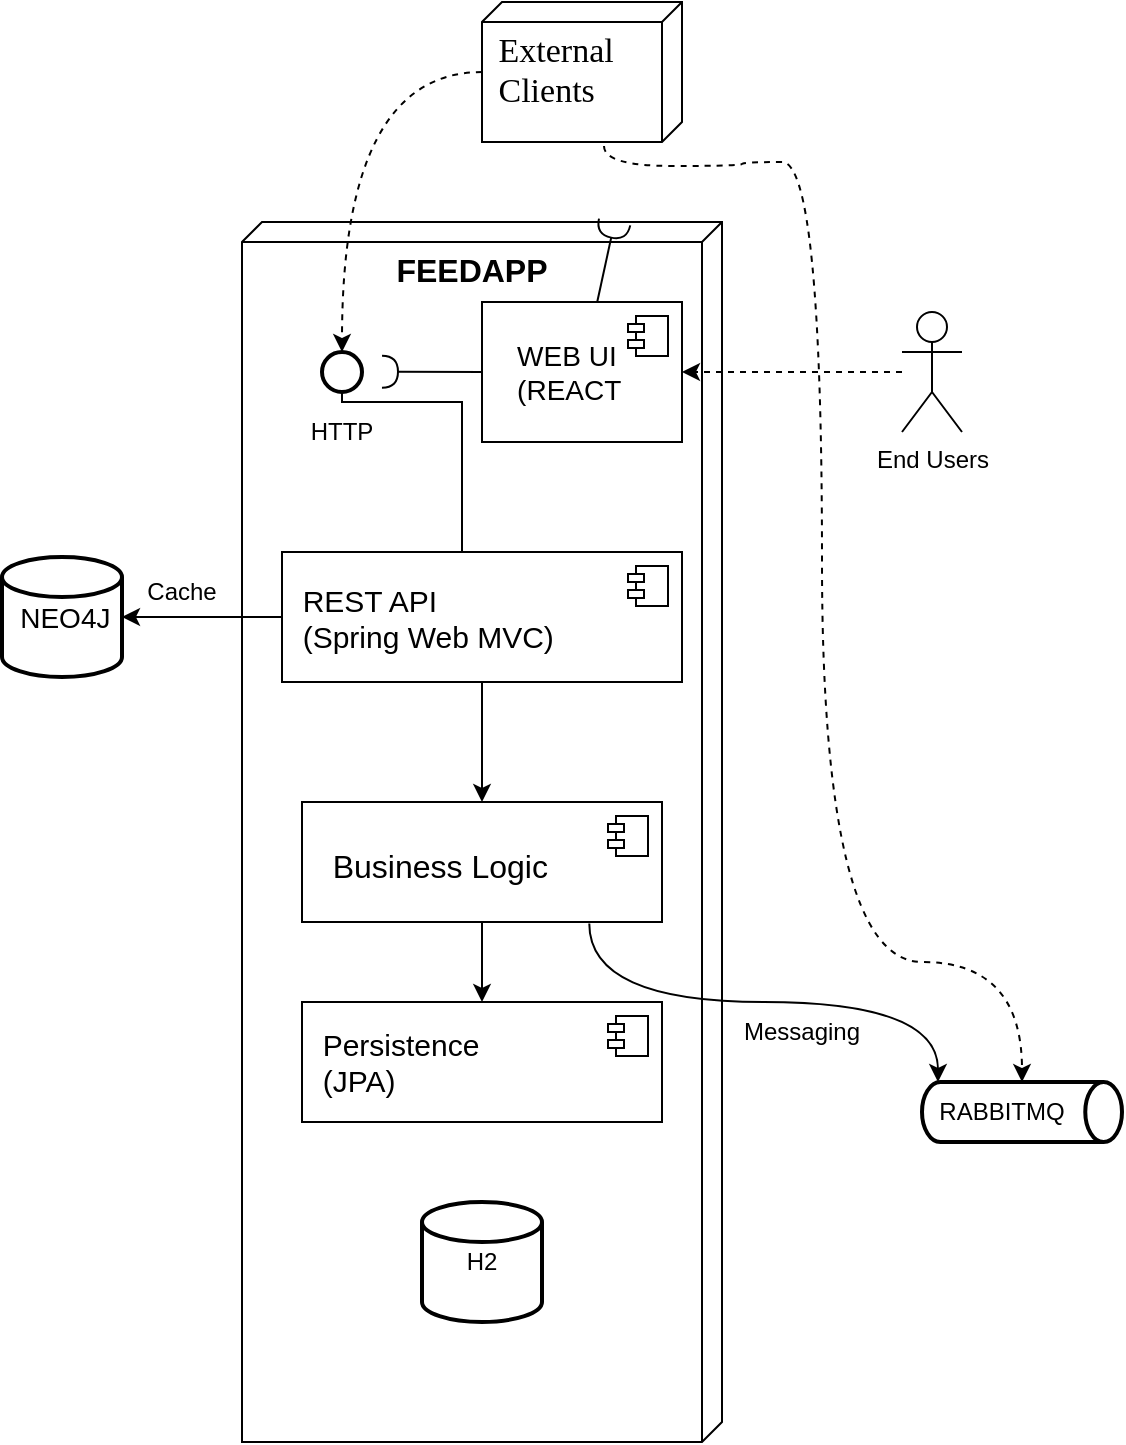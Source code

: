 <mxfile version="28.2.7">
  <diagram name="Page-1" id="gISfV5mREblkqgA46jq-">
    <mxGraphModel dx="1301" dy="844" grid="1" gridSize="10" guides="1" tooltips="1" connect="1" arrows="1" fold="1" page="1" pageScale="1" pageWidth="827" pageHeight="1169" math="0" shadow="0">
      <root>
        <mxCell id="0" />
        <mxCell id="1" parent="0" />
        <mxCell id="rH86QiOWuQ6jiJq4Ew4r-8" value="&lt;b&gt;&lt;font style=&quot;font-size: 16px;&quot;&gt;FEEDAPP&lt;/font&gt;&lt;/b&gt;" style="verticalAlign=top;align=center;spacingTop=8;spacingLeft=2;spacingRight=12;shape=cube;size=10;direction=south;fontStyle=0;html=1;whiteSpace=wrap;strokeColor=default;fillColor=default;" vertex="1" parent="1">
          <mxGeometry x="260" y="120" width="240" height="610" as="geometry" />
        </mxCell>
        <mxCell id="rH86QiOWuQ6jiJq4Ew4r-27" style="edgeStyle=orthogonalEdgeStyle;rounded=0;orthogonalLoop=1;jettySize=auto;html=1;exitX=1.029;exitY=0.39;exitDx=0;exitDy=0;exitPerimeter=0;dashed=1;curved=1;entryX=0.5;entryY=0;entryDx=0;entryDy=0;entryPerimeter=0;" edge="1" parent="1" source="rH86QiOWuQ6jiJq4Ew4r-9" target="rH86QiOWuQ6jiJq4Ew4r-21">
          <mxGeometry relative="1" as="geometry">
            <mxPoint x="590" y="520" as="targetPoint" />
            <Array as="points">
              <mxPoint x="441" y="92" />
              <mxPoint x="510" y="92" />
              <mxPoint x="510" y="90" />
              <mxPoint x="550" y="90" />
              <mxPoint x="550" y="490" />
              <mxPoint x="650" y="490" />
            </Array>
          </mxGeometry>
        </mxCell>
        <mxCell id="rH86QiOWuQ6jiJq4Ew4r-9" value="&lt;div style=&quot;text-align: justify;&quot;&gt;&lt;span style=&quot;font-size: 17px; font-family: Verdana; background-color: transparent; color: light-dark(rgb(0, 0, 0), rgb(255, 255, 255));&quot;&gt;&amp;nbsp;External&lt;/span&gt;&lt;/div&gt;&lt;div style=&quot;text-align: justify;&quot;&gt;&lt;font style=&quot;font-size: 17px;&quot; face=&quot;Verdana&quot;&gt;&amp;nbsp;Clients&lt;/font&gt;&lt;/div&gt;&lt;div style=&quot;text-align: justify;&quot;&gt;&lt;font style=&quot;font-size: 20px;&quot;&gt;&lt;br&gt;&lt;/font&gt;&lt;/div&gt;" style="verticalAlign=top;align=left;spacingTop=8;spacingLeft=2;spacingRight=12;shape=cube;size=10;direction=south;fontStyle=0;html=1;whiteSpace=wrap;strokeColor=default;" vertex="1" parent="1">
          <mxGeometry x="380" y="10" width="100" height="70" as="geometry" />
        </mxCell>
        <mxCell id="rH86QiOWuQ6jiJq4Ew4r-44" value="" style="edgeStyle=orthogonalEdgeStyle;rounded=0;orthogonalLoop=1;jettySize=auto;html=1;strokeColor=default;endArrow=none;endFill=0;" edge="1" parent="1" source="rH86QiOWuQ6jiJq4Ew4r-10" target="rH86QiOWuQ6jiJq4Ew4r-13">
          <mxGeometry relative="1" as="geometry">
            <Array as="points">
              <mxPoint x="310" y="210" />
              <mxPoint x="370" y="210" />
            </Array>
          </mxGeometry>
        </mxCell>
        <mxCell id="rH86QiOWuQ6jiJq4Ew4r-10" value="" style="strokeWidth=2;html=1;shape=mxgraph.flowchart.start_2;whiteSpace=wrap;" vertex="1" parent="1">
          <mxGeometry x="300" y="185" width="20" height="20" as="geometry" />
        </mxCell>
        <mxCell id="rH86QiOWuQ6jiJq4Ew4r-11" value="&lt;div style=&quot;&quot;&gt;&lt;span style=&quot;background-color: transparent; color: light-dark(rgb(0, 0, 0), rgb(255, 255, 255));&quot;&gt;&lt;font style=&quot;font-size: 14px;&quot;&gt;&amp;nbsp; &amp;nbsp; WEB UI&amp;nbsp;&lt;/font&gt;&lt;/span&gt;&lt;/div&gt;&lt;div&gt;&lt;font style=&quot;font-size: 14px;&quot;&gt;&amp;nbsp; &amp;nbsp; (REACT&lt;/font&gt;&lt;/div&gt;" style="html=1;dropTarget=0;whiteSpace=wrap;align=left;" vertex="1" parent="1">
          <mxGeometry x="380" y="160" width="100" height="70" as="geometry" />
        </mxCell>
        <mxCell id="rH86QiOWuQ6jiJq4Ew4r-12" value="" style="shape=module;jettyWidth=8;jettyHeight=4;" vertex="1" parent="rH86QiOWuQ6jiJq4Ew4r-11">
          <mxGeometry x="1" width="20" height="20" relative="1" as="geometry">
            <mxPoint x="-27" y="7" as="offset" />
          </mxGeometry>
        </mxCell>
        <mxCell id="rH86QiOWuQ6jiJq4Ew4r-45" value="" style="edgeStyle=orthogonalEdgeStyle;rounded=0;orthogonalLoop=1;jettySize=auto;html=1;" edge="1" parent="1" source="rH86QiOWuQ6jiJq4Ew4r-13" target="rH86QiOWuQ6jiJq4Ew4r-16">
          <mxGeometry relative="1" as="geometry" />
        </mxCell>
        <mxCell id="rH86QiOWuQ6jiJq4Ew4r-47" value="" style="edgeStyle=orthogonalEdgeStyle;rounded=0;orthogonalLoop=1;jettySize=auto;html=1;" edge="1" parent="1" source="rH86QiOWuQ6jiJq4Ew4r-13" target="rH86QiOWuQ6jiJq4Ew4r-15">
          <mxGeometry relative="1" as="geometry" />
        </mxCell>
        <mxCell id="rH86QiOWuQ6jiJq4Ew4r-13" value="&lt;font style=&quot;font-size: 15px;&quot;&gt;&amp;nbsp; REST API&lt;/font&gt;&lt;div&gt;&lt;font style=&quot;font-size: 15px;&quot;&gt;&amp;nbsp; (Spring Web MVC)&lt;/font&gt;&lt;/div&gt;" style="html=1;dropTarget=0;whiteSpace=wrap;align=left;" vertex="1" parent="1">
          <mxGeometry x="280" y="285" width="200" height="65" as="geometry" />
        </mxCell>
        <mxCell id="rH86QiOWuQ6jiJq4Ew4r-14" value="" style="shape=module;jettyWidth=8;jettyHeight=4;" vertex="1" parent="rH86QiOWuQ6jiJq4Ew4r-13">
          <mxGeometry x="1" width="20" height="20" relative="1" as="geometry">
            <mxPoint x="-27" y="7" as="offset" />
          </mxGeometry>
        </mxCell>
        <mxCell id="rH86QiOWuQ6jiJq4Ew4r-15" value="&amp;nbsp;&lt;font style=&quot;font-size: 14px;&quot;&gt;NEO4J&lt;/font&gt;" style="strokeWidth=2;html=1;shape=mxgraph.flowchart.database;whiteSpace=wrap;" vertex="1" parent="1">
          <mxGeometry x="140" y="287.5" width="60" height="60" as="geometry" />
        </mxCell>
        <mxCell id="rH86QiOWuQ6jiJq4Ew4r-46" value="" style="edgeStyle=orthogonalEdgeStyle;rounded=0;orthogonalLoop=1;jettySize=auto;html=1;" edge="1" parent="1" source="rH86QiOWuQ6jiJq4Ew4r-16" target="rH86QiOWuQ6jiJq4Ew4r-18">
          <mxGeometry relative="1" as="geometry" />
        </mxCell>
        <mxCell id="rH86QiOWuQ6jiJq4Ew4r-16" value="&lt;font style=&quot;font-size: 15px;&quot;&gt;&amp;nbsp;&amp;nbsp;&lt;/font&gt;&lt;div&gt;&lt;font style=&quot;font-size: 16px;&quot;&gt;&amp;nbsp; &amp;nbsp;Business Logic&lt;br&gt;&lt;/font&gt;&lt;div&gt;&lt;br&gt;&lt;/div&gt;&lt;/div&gt;" style="html=1;dropTarget=0;whiteSpace=wrap;align=left;" vertex="1" parent="1">
          <mxGeometry x="290" y="410" width="180" height="60" as="geometry" />
        </mxCell>
        <mxCell id="rH86QiOWuQ6jiJq4Ew4r-17" value="" style="shape=module;jettyWidth=8;jettyHeight=4;" vertex="1" parent="rH86QiOWuQ6jiJq4Ew4r-16">
          <mxGeometry x="1" width="20" height="20" relative="1" as="geometry">
            <mxPoint x="-27" y="7" as="offset" />
          </mxGeometry>
        </mxCell>
        <mxCell id="rH86QiOWuQ6jiJq4Ew4r-18" value="&lt;div&gt;&lt;div&gt;&lt;span style=&quot;font-size: 15px;&quot;&gt;&amp;nbsp; Persistence&amp;nbsp;&lt;/span&gt;&lt;/div&gt;&lt;div&gt;&lt;span style=&quot;font-size: 15px;&quot;&gt;&amp;nbsp; (JPA)&lt;/span&gt;&lt;/div&gt;&lt;/div&gt;" style="html=1;dropTarget=0;whiteSpace=wrap;align=left;" vertex="1" parent="1">
          <mxGeometry x="290" y="510" width="180" height="60" as="geometry" />
        </mxCell>
        <mxCell id="rH86QiOWuQ6jiJq4Ew4r-19" value="" style="shape=module;jettyWidth=8;jettyHeight=4;" vertex="1" parent="rH86QiOWuQ6jiJq4Ew4r-18">
          <mxGeometry x="1" width="20" height="20" relative="1" as="geometry">
            <mxPoint x="-27" y="7" as="offset" />
          </mxGeometry>
        </mxCell>
        <mxCell id="rH86QiOWuQ6jiJq4Ew4r-20" value="H2" style="strokeWidth=2;html=1;shape=mxgraph.flowchart.database;whiteSpace=wrap;" vertex="1" parent="1">
          <mxGeometry x="350" y="610" width="60" height="60" as="geometry" />
        </mxCell>
        <mxCell id="rH86QiOWuQ6jiJq4Ew4r-21" value="&amp;nbsp; RABBITMQ" style="strokeWidth=2;html=1;shape=mxgraph.flowchart.direct_data;whiteSpace=wrap;align=left;" vertex="1" parent="1">
          <mxGeometry x="600" y="550" width="100" height="30" as="geometry" />
        </mxCell>
        <mxCell id="rH86QiOWuQ6jiJq4Ew4r-25" style="edgeStyle=orthogonalEdgeStyle;rounded=0;orthogonalLoop=1;jettySize=auto;html=1;dashed=1;" edge="1" parent="1" source="rH86QiOWuQ6jiJq4Ew4r-22" target="rH86QiOWuQ6jiJq4Ew4r-11">
          <mxGeometry relative="1" as="geometry" />
        </mxCell>
        <mxCell id="rH86QiOWuQ6jiJq4Ew4r-22" value="End Users" style="shape=umlActor;verticalLabelPosition=bottom;verticalAlign=top;html=1;outlineConnect=0;" vertex="1" parent="1">
          <mxGeometry x="590" y="165" width="30" height="60" as="geometry" />
        </mxCell>
        <mxCell id="rH86QiOWuQ6jiJq4Ew4r-29" value="HTTP" style="text;html=1;whiteSpace=wrap;strokeColor=none;fillColor=none;align=center;verticalAlign=middle;rounded=0;" vertex="1" parent="1">
          <mxGeometry x="280" y="210" width="60" height="30" as="geometry" />
        </mxCell>
        <mxCell id="rH86QiOWuQ6jiJq4Ew4r-30" style="edgeStyle=orthogonalEdgeStyle;rounded=0;orthogonalLoop=1;jettySize=auto;html=1;entryX=0.5;entryY=0;entryDx=0;entryDy=0;entryPerimeter=0;curved=1;dashed=1;" edge="1" parent="1" source="rH86QiOWuQ6jiJq4Ew4r-9" target="rH86QiOWuQ6jiJq4Ew4r-10">
          <mxGeometry relative="1" as="geometry" />
        </mxCell>
        <mxCell id="rH86QiOWuQ6jiJq4Ew4r-40" value="" style="rounded=0;orthogonalLoop=1;jettySize=auto;html=1;endArrow=halfCircle;endFill=0;endSize=6;strokeWidth=1;sketch=0;fontSize=12;curved=1;" edge="1" target="rH86QiOWuQ6jiJq4Ew4r-8" parent="1" source="rH86QiOWuQ6jiJq4Ew4r-11">
          <mxGeometry relative="1" as="geometry">
            <mxPoint x="375" y="195" as="sourcePoint" />
          </mxGeometry>
        </mxCell>
        <mxCell id="rH86QiOWuQ6jiJq4Ew4r-41" value="" style="ellipse;whiteSpace=wrap;html=1;align=center;aspect=fixed;fillColor=none;strokeColor=none;resizable=0;perimeter=centerPerimeter;rotatable=0;allowArrows=0;points=[];outlineConnect=1;" vertex="1" parent="1">
          <mxGeometry x="350" y="190" width="10" height="10" as="geometry" />
        </mxCell>
        <mxCell id="rH86QiOWuQ6jiJq4Ew4r-42" value="" style="rounded=0;orthogonalLoop=1;jettySize=auto;html=1;endArrow=halfCircle;endFill=0;endSize=6;strokeWidth=1;sketch=0;fontSize=12;curved=1;entryX=0.104;entryY=0.284;entryDx=0;entryDy=0;entryPerimeter=0;exitX=0;exitY=0.5;exitDx=0;exitDy=0;" edge="1" parent="1" source="rH86QiOWuQ6jiJq4Ew4r-11">
          <mxGeometry relative="1" as="geometry">
            <mxPoint x="350" y="194.92" as="sourcePoint" />
            <mxPoint x="330" y="194.92" as="targetPoint" />
          </mxGeometry>
        </mxCell>
        <mxCell id="rH86QiOWuQ6jiJq4Ew4r-43" value="" style="ellipse;whiteSpace=wrap;html=1;align=center;aspect=fixed;fillColor=none;strokeColor=none;resizable=0;perimeter=centerPerimeter;rotatable=0;allowArrows=0;points=[];outlineConnect=1;" vertex="1" parent="1">
          <mxGeometry x="355" y="190" width="10" height="10" as="geometry" />
        </mxCell>
        <mxCell id="rH86QiOWuQ6jiJq4Ew4r-50" value="Cache" style="text;html=1;whiteSpace=wrap;strokeColor=none;fillColor=none;align=center;verticalAlign=middle;rounded=0;" vertex="1" parent="1">
          <mxGeometry x="200" y="290" width="60" height="30" as="geometry" />
        </mxCell>
        <mxCell id="rH86QiOWuQ6jiJq4Ew4r-51" style="edgeStyle=orthogonalEdgeStyle;rounded=0;orthogonalLoop=1;jettySize=auto;html=1;entryX=0.08;entryY=0;entryDx=0;entryDy=0;entryPerimeter=0;exitX=0.798;exitY=1.012;exitDx=0;exitDy=0;exitPerimeter=0;curved=1;" edge="1" parent="1" source="rH86QiOWuQ6jiJq4Ew4r-16" target="rH86QiOWuQ6jiJq4Ew4r-21">
          <mxGeometry relative="1" as="geometry" />
        </mxCell>
        <mxCell id="rH86QiOWuQ6jiJq4Ew4r-53" value="Messaging" style="text;html=1;whiteSpace=wrap;strokeColor=none;fillColor=none;align=center;verticalAlign=middle;rounded=0;" vertex="1" parent="1">
          <mxGeometry x="510" y="510" width="60" height="30" as="geometry" />
        </mxCell>
      </root>
    </mxGraphModel>
  </diagram>
</mxfile>
